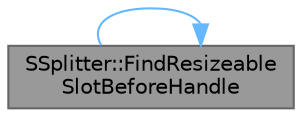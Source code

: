 digraph "SSplitter::FindResizeableSlotBeforeHandle"
{
 // INTERACTIVE_SVG=YES
 // LATEX_PDF_SIZE
  bgcolor="transparent";
  edge [fontname=Helvetica,fontsize=10,labelfontname=Helvetica,labelfontsize=10];
  node [fontname=Helvetica,fontsize=10,shape=box,height=0.2,width=0.4];
  rankdir="LR";
  Node1 [id="Node000001",label="SSplitter::FindResizeable\lSlotBeforeHandle",height=0.2,width=0.4,color="gray40", fillcolor="grey60", style="filled", fontcolor="black",tooltip="Given the index of the dragged handle and the children, find a child above/left_of of the dragged han..."];
  Node1 -> Node1 [id="edge1_Node000001_Node000001",color="steelblue1",style="solid",tooltip=" "];
}
